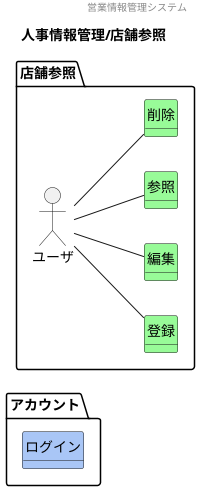 @startuml images/人事情報管理/店舗参照
' ヘッダー
header 営業情報管理システム
' タイトル
title 人事情報管理/店舗参照
' 
hide circle
' 
hide method
left to right direction

package "アカウント"{
    class "ログイン" #A9C6F6
}

package "店舗参照" {
    'ユーザや外部システム
    mix_actor "ユーザ"
    class "登録" #98fb98
    class "編集" #98fb98
    class "参照" #98fb98
    class "削除" #98fb98
    ' class "" #F5A9BC
    ' class "" #ffd700

    'モデル同士の関係
    ユーザ -- 参照
    ユーザ -- 登録
    ユーザ -- 編集
    ユーザ -- 削除

    'ドメインクラスの属性

}



@enduml